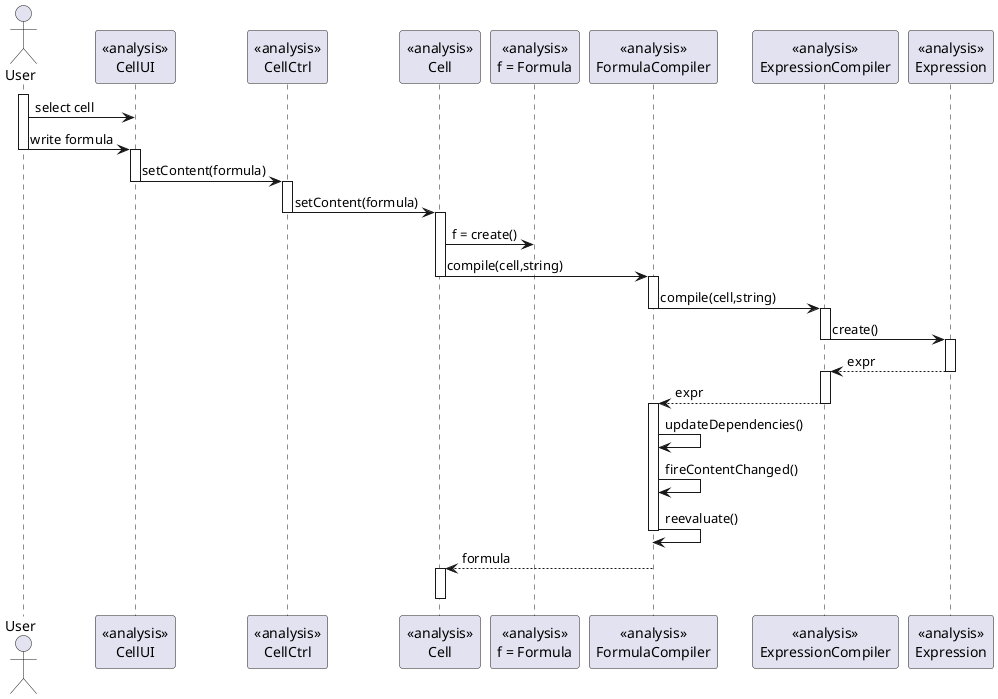 @startuml doc-files/draft_macros_01_02.png
 actor User
 participant "<<analysis>>\nCellUI" as UI
 participant "<<analysis>>\nCellCtrl" as ctrl
 participant "<<analysis>>\nCell" as cell
 participant "<<analysis>>\nf = Formula" as formula
 participant "<<analysis>>\nFormulaCompiler" as formulaCompiler
 participant "<<analysis>>\nExpressionCompiler" as expressionCompiler
 participant "<<analysis>>\nExpression" as expression

activate User
User->UI:select cell
User->UI:write formula
deactivate User
activate UI
UI->ctrl:setContent(formula)
deactivate UI
activate ctrl
ctrl->cell:setContent(formula)
deactivate ctrl
activate cell
cell->formula:f = create()
cell -> formulaCompiler : compile(cell,string)
deactivate cell
activate formulaCompiler
deactivate formulaCompiler
formulaCompiler -> expressionCompiler : compile(cell,string)
deactivate formulaCompiler
activate expressionCompiler
expressionCompiler -> expression : create()
deactivate expressionCompiler
activate expression
expressionCompiler <-- expression : expr
deactivate expression
activate expressionCompiler
formulaCompiler <-- expressionCompiler : expr
deactivate expressionCompiler
activate formulaCompiler
formulaCompiler -> formulaCompiler : updateDependencies()
formulaCompiler -> formulaCompiler : fireContentChanged()
formulaCompiler -> formulaCompiler : reevaluate()
deactivate formulaCompiler
cell <-- formulaCompiler : formula
activate cell
deactivate cell

@enduml